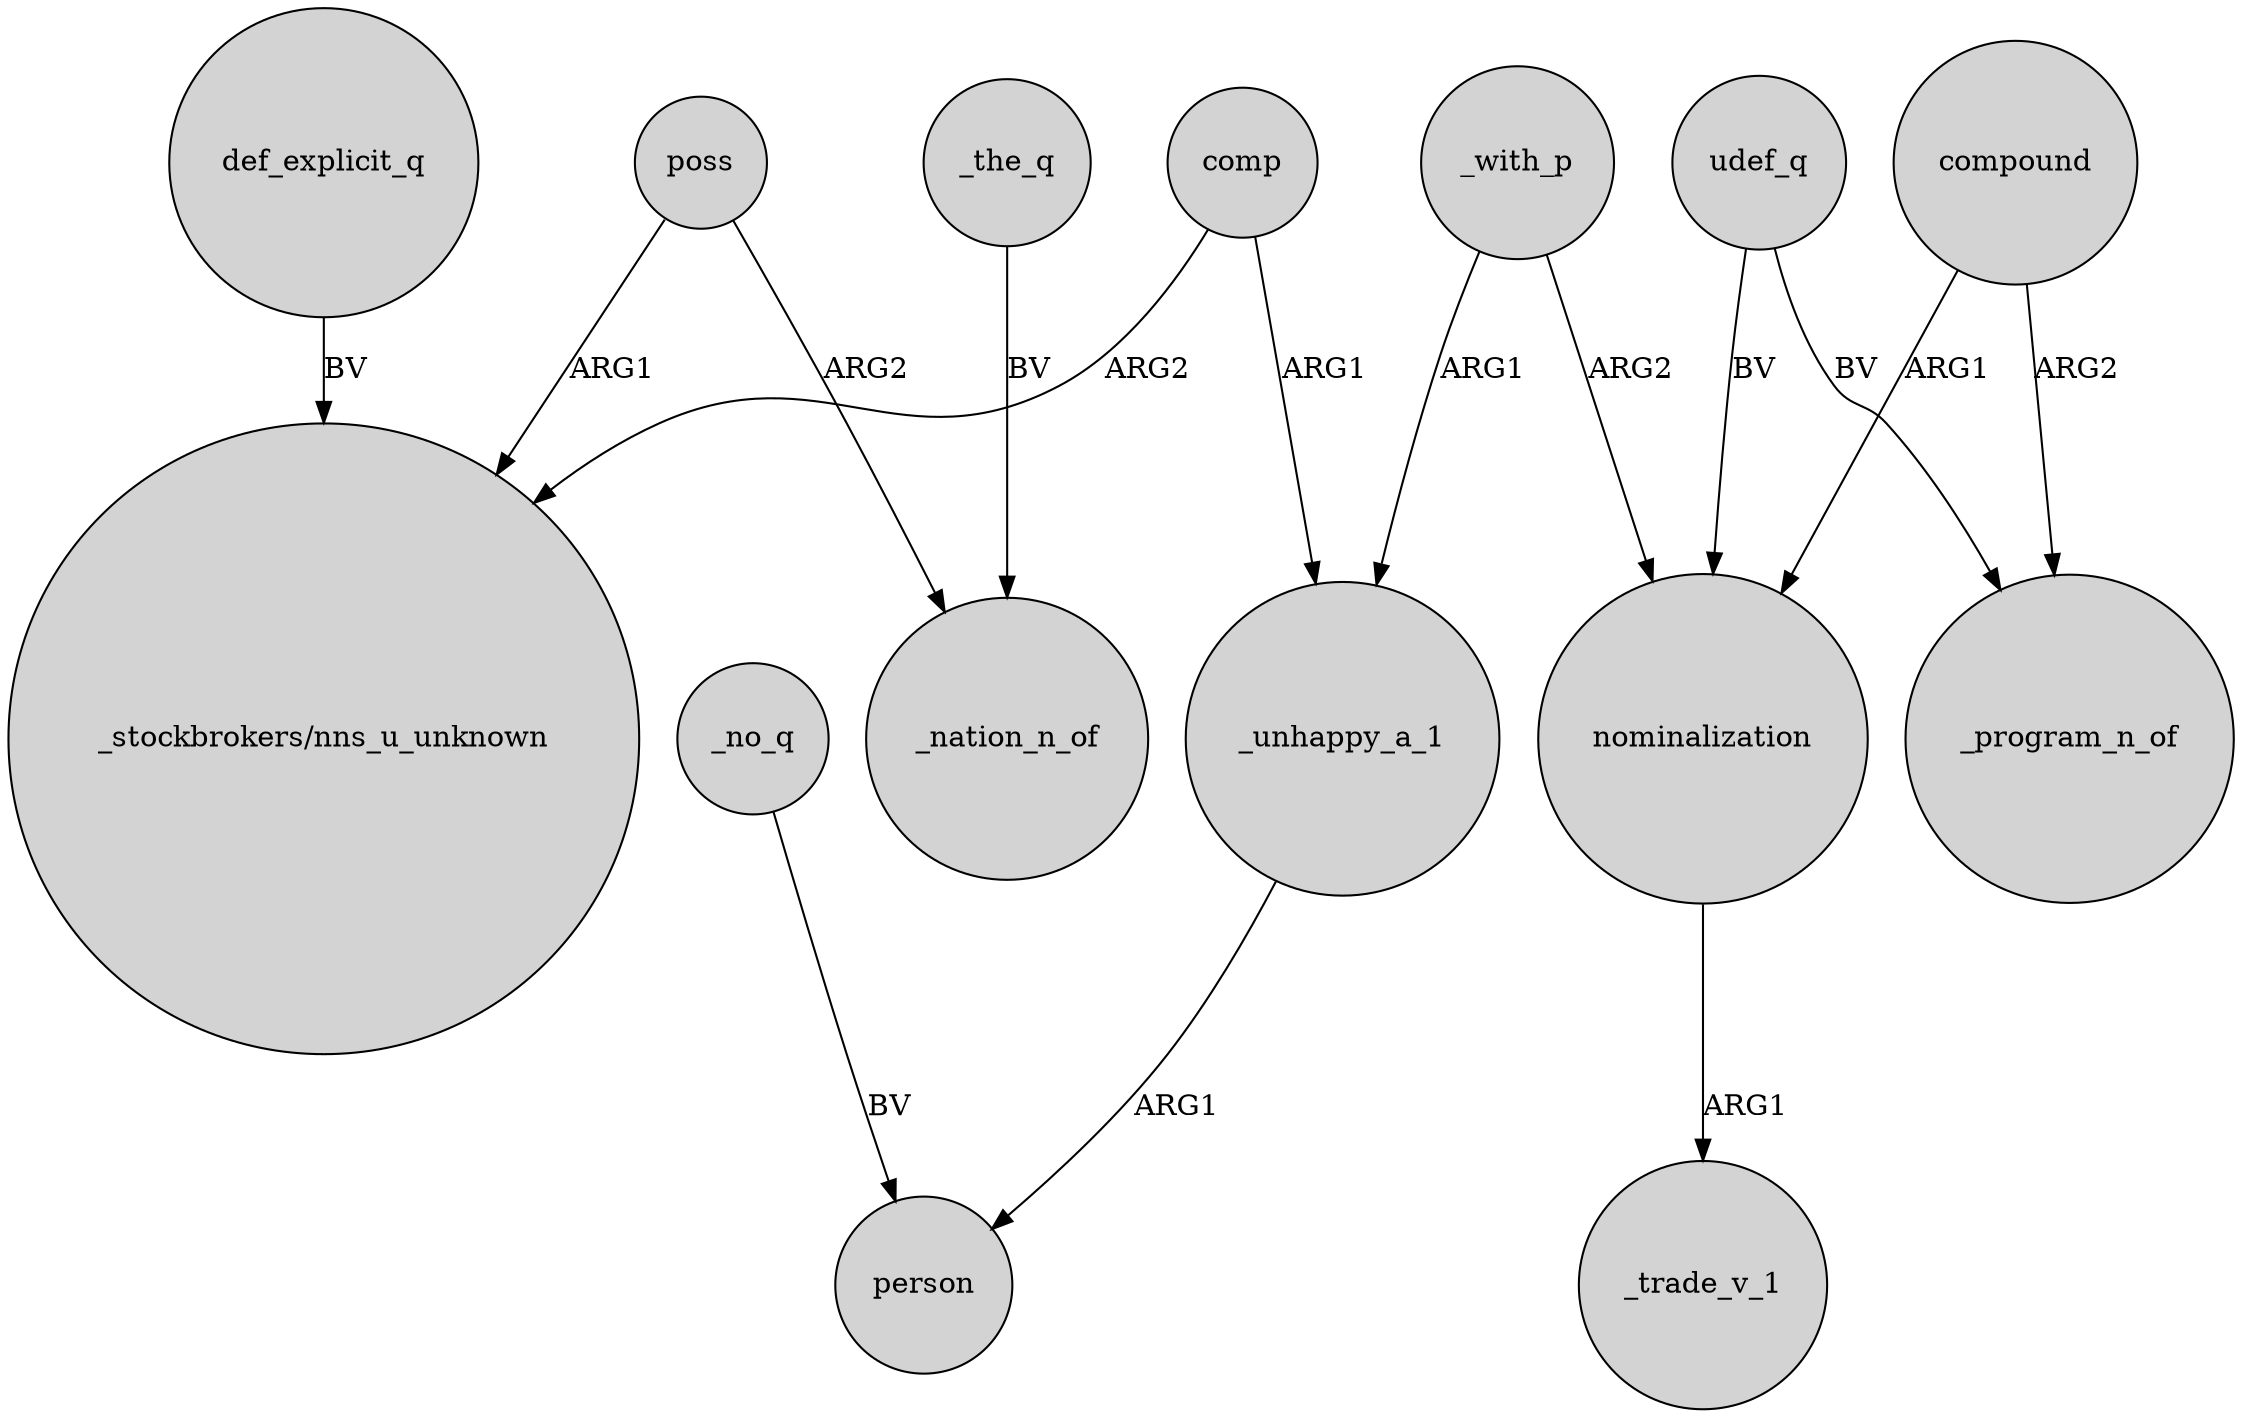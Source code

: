 digraph {
	node [shape=circle style=filled]
	comp -> "_stockbrokers/nns_u_unknown" [label=ARG2]
	compound -> nominalization [label=ARG1]
	def_explicit_q -> "_stockbrokers/nns_u_unknown" [label=BV]
	nominalization -> _trade_v_1 [label=ARG1]
	_unhappy_a_1 -> person [label=ARG1]
	_with_p -> _unhappy_a_1 [label=ARG1]
	_no_q -> person [label=BV]
	poss -> _nation_n_of [label=ARG2]
	udef_q -> _program_n_of [label=BV]
	poss -> "_stockbrokers/nns_u_unknown" [label=ARG1]
	comp -> _unhappy_a_1 [label=ARG1]
	compound -> _program_n_of [label=ARG2]
	_the_q -> _nation_n_of [label=BV]
	udef_q -> nominalization [label=BV]
	_with_p -> nominalization [label=ARG2]
}
